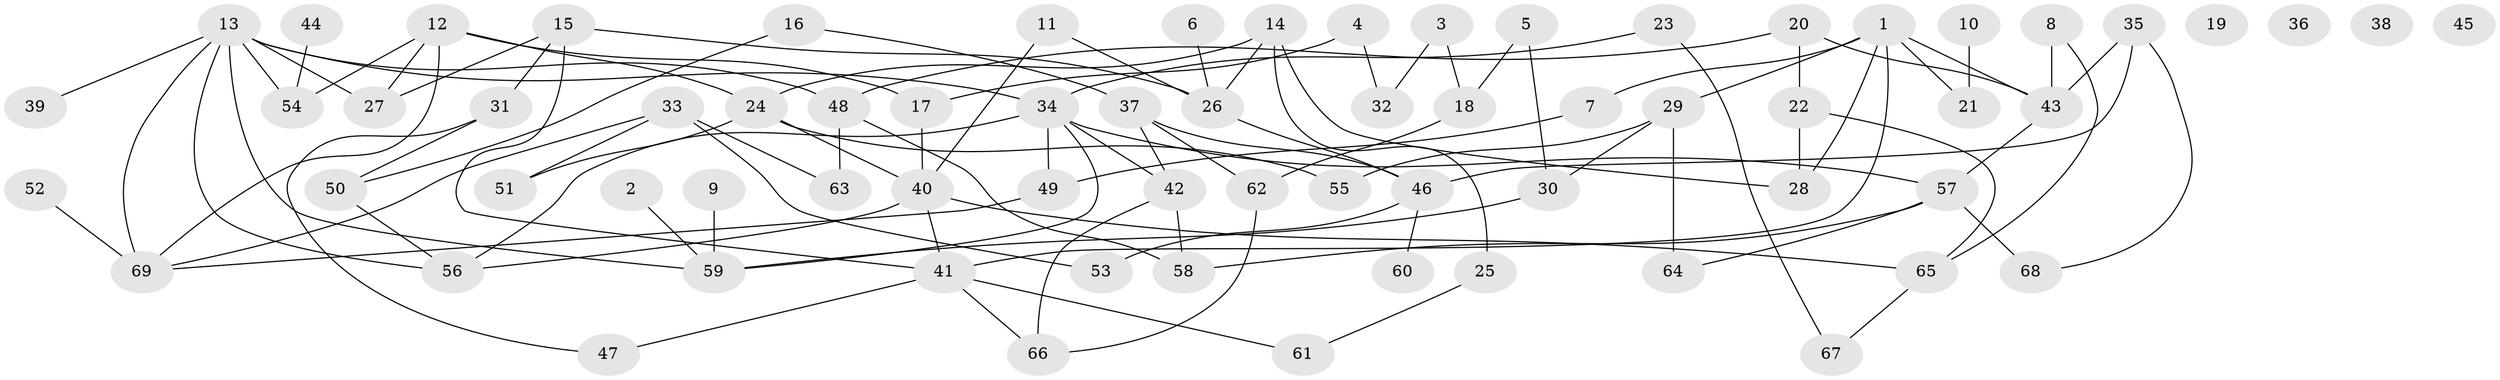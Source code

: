 // Generated by graph-tools (version 1.1) at 2025/49/03/09/25 03:49:13]
// undirected, 69 vertices, 101 edges
graph export_dot {
graph [start="1"]
  node [color=gray90,style=filled];
  1;
  2;
  3;
  4;
  5;
  6;
  7;
  8;
  9;
  10;
  11;
  12;
  13;
  14;
  15;
  16;
  17;
  18;
  19;
  20;
  21;
  22;
  23;
  24;
  25;
  26;
  27;
  28;
  29;
  30;
  31;
  32;
  33;
  34;
  35;
  36;
  37;
  38;
  39;
  40;
  41;
  42;
  43;
  44;
  45;
  46;
  47;
  48;
  49;
  50;
  51;
  52;
  53;
  54;
  55;
  56;
  57;
  58;
  59;
  60;
  61;
  62;
  63;
  64;
  65;
  66;
  67;
  68;
  69;
  1 -- 7;
  1 -- 21;
  1 -- 28;
  1 -- 29;
  1 -- 41;
  1 -- 43;
  2 -- 59;
  3 -- 18;
  3 -- 32;
  4 -- 17;
  4 -- 32;
  5 -- 18;
  5 -- 30;
  6 -- 26;
  7 -- 49;
  8 -- 43;
  8 -- 65;
  9 -- 59;
  10 -- 21;
  11 -- 26;
  11 -- 40;
  12 -- 17;
  12 -- 24;
  12 -- 27;
  12 -- 54;
  12 -- 69;
  13 -- 27;
  13 -- 34;
  13 -- 39;
  13 -- 48;
  13 -- 54;
  13 -- 56;
  13 -- 59;
  13 -- 69;
  14 -- 24;
  14 -- 25;
  14 -- 26;
  14 -- 28;
  15 -- 26;
  15 -- 27;
  15 -- 31;
  15 -- 41;
  16 -- 37;
  16 -- 50;
  17 -- 40;
  18 -- 62;
  20 -- 22;
  20 -- 43;
  20 -- 48;
  22 -- 28;
  22 -- 65;
  23 -- 34;
  23 -- 67;
  24 -- 40;
  24 -- 51;
  24 -- 55;
  25 -- 61;
  26 -- 46;
  29 -- 30;
  29 -- 55;
  29 -- 64;
  30 -- 59;
  31 -- 47;
  31 -- 50;
  33 -- 51;
  33 -- 53;
  33 -- 63;
  33 -- 69;
  34 -- 42;
  34 -- 49;
  34 -- 56;
  34 -- 57;
  34 -- 59;
  35 -- 43;
  35 -- 46;
  35 -- 68;
  37 -- 42;
  37 -- 46;
  37 -- 62;
  40 -- 41;
  40 -- 56;
  40 -- 65;
  41 -- 47;
  41 -- 61;
  41 -- 66;
  42 -- 58;
  42 -- 66;
  43 -- 57;
  44 -- 54;
  46 -- 53;
  46 -- 60;
  48 -- 58;
  48 -- 63;
  49 -- 69;
  50 -- 56;
  52 -- 69;
  57 -- 58;
  57 -- 64;
  57 -- 68;
  62 -- 66;
  65 -- 67;
}
